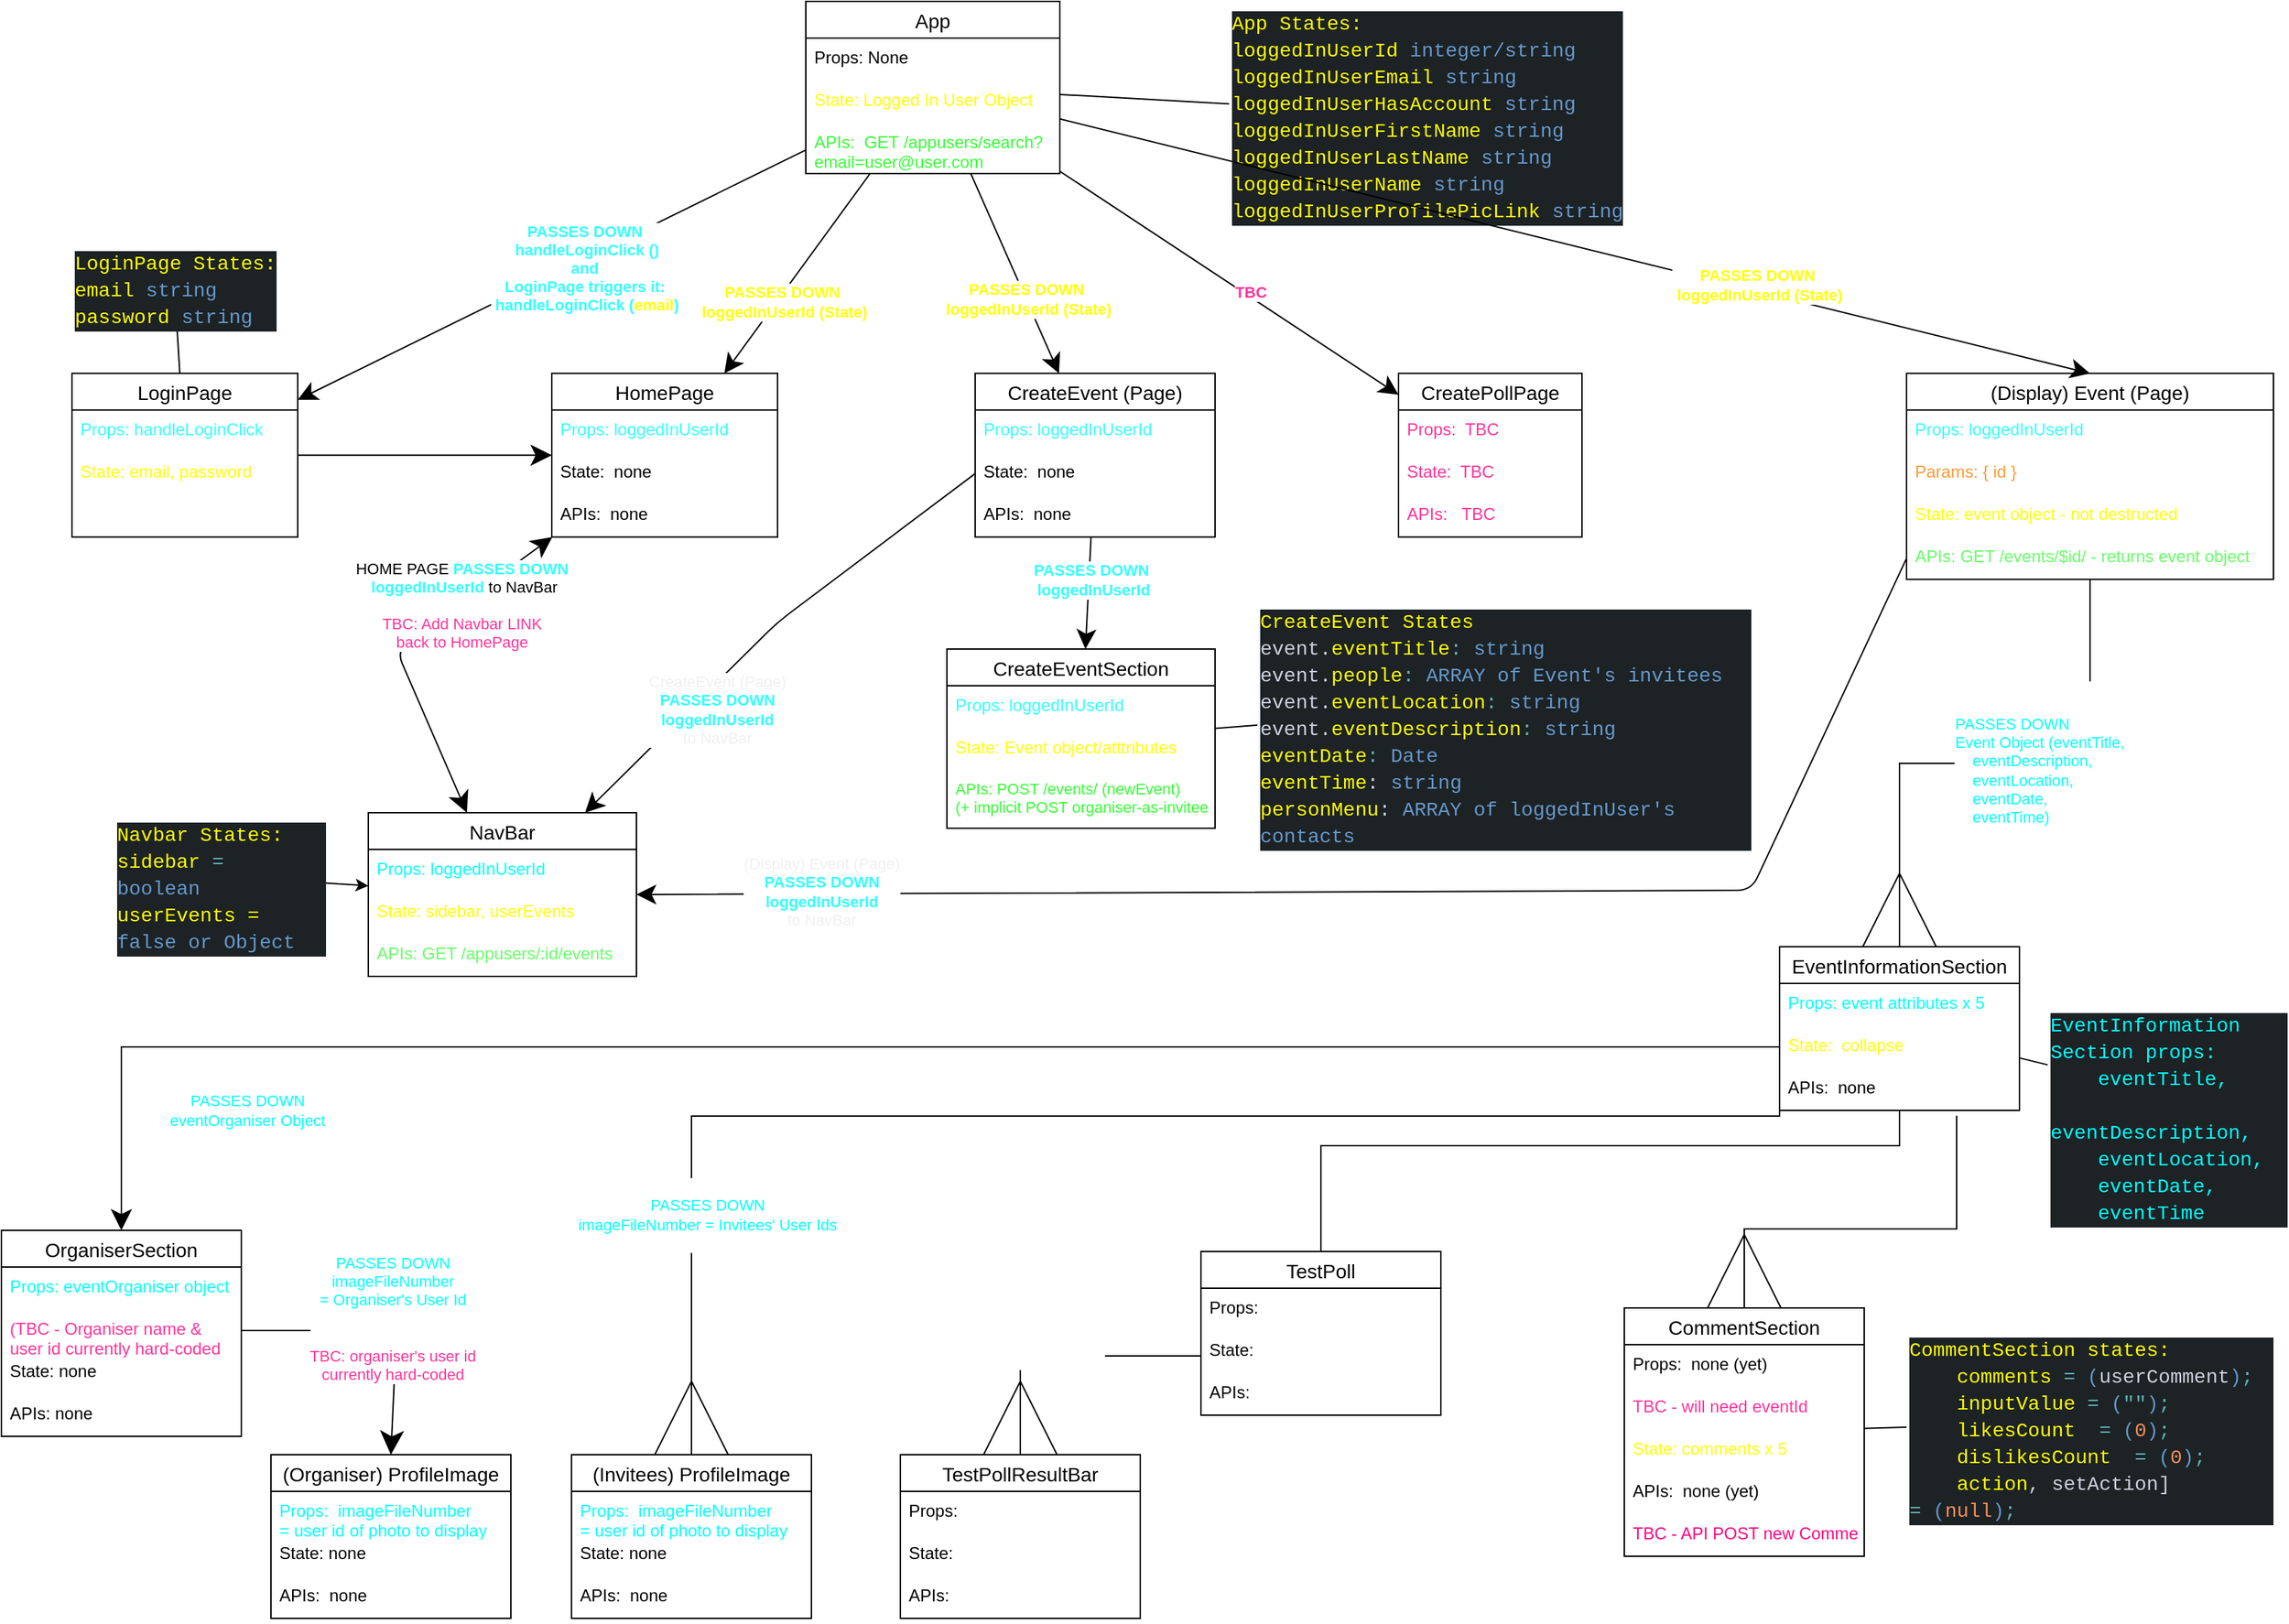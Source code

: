 <mxfile>
    <diagram id="JDqNV9zCpzHi4Wj0F8d3" name="V2 DETAIL">
        <mxGraphModel dx="1664" dy="924" grid="1" gridSize="10" guides="1" tooltips="1" connect="1" arrows="1" fold="1" page="1" pageScale="1" pageWidth="1654" pageHeight="1169" math="0" shadow="0">
            <root>
                <mxCell id="lF0aHZ670RLiYSog_u3N-0"/>
                <mxCell id="lF0aHZ670RLiYSog_u3N-1" parent="lF0aHZ670RLiYSog_u3N-0"/>
                <mxCell id="woAUijJBvtw3JGNg9RWi-0" value="" style="edgeStyle=none;html=1;endArrow=classic;endFill=1;endSize=11;" parent="lF0aHZ670RLiYSog_u3N-1" source="CMvz4B-y3kXDYqEJWHHe-6" target="CMvz4B-y3kXDYqEJWHHe-21" edge="1">
                    <mxGeometry relative="1" as="geometry">
                        <mxPoint x="680" y="170" as="sourcePoint"/>
                        <mxPoint x="680" y="200" as="targetPoint"/>
                    </mxGeometry>
                </mxCell>
                <mxCell id="CMvz4B-y3kXDYqEJWHHe-74" value="&lt;span style=&quot;font-weight: 700&quot;&gt;TBC&lt;/span&gt;" style="edgeLabel;html=1;align=center;verticalAlign=middle;resizable=0;points=[];fontColor=#FF3399;" parent="woAUijJBvtw3JGNg9RWi-0" vertex="1" connectable="0">
                    <mxGeometry x="0.11" y="3" relative="1" as="geometry">
                        <mxPoint as="offset"/>
                    </mxGeometry>
                </mxCell>
                <mxCell id="woAUijJBvtw3JGNg9RWi-1" style="edgeStyle=none;html=1;endArrow=classic;endFill=1;endSize=11;" parent="lF0aHZ670RLiYSog_u3N-1" source="CMvz4B-y3kXDYqEJWHHe-6" target="CMvz4B-y3kXDYqEJWHHe-0" edge="1">
                    <mxGeometry relative="1" as="geometry">
                        <mxPoint x="620" y="140" as="sourcePoint"/>
                        <mxPoint x="386.96" y="441.02" as="targetPoint"/>
                    </mxGeometry>
                </mxCell>
                <mxCell id="CMvz4B-y3kXDYqEJWHHe-10" value="PASSES DOWN&lt;br&gt;&amp;nbsp;handleLoginClick ()&lt;br&gt;and&lt;br&gt;LoginPage triggers it:&lt;br&gt;&amp;nbsp;handleLoginClick (&lt;font color=&quot;#ffff00&quot;&gt;email&lt;/font&gt;)" style="edgeLabel;html=1;align=center;verticalAlign=middle;resizable=0;points=[];fontStyle=1;fontColor=#33FFFF;" parent="woAUijJBvtw3JGNg9RWi-1" vertex="1" connectable="0">
                    <mxGeometry x="0.433" y="3" relative="1" as="geometry">
                        <mxPoint x="99" y="-46" as="offset"/>
                    </mxGeometry>
                </mxCell>
                <mxCell id="woAUijJBvtw3JGNg9RWi-2" style="edgeStyle=none;html=1;endArrow=classic;endFill=1;endSize=11;" parent="lF0aHZ670RLiYSog_u3N-1" source="CMvz4B-y3kXDYqEJWHHe-6" target="CMvz4B-y3kXDYqEJWHHe-15" edge="1">
                    <mxGeometry relative="1" as="geometry">
                        <mxPoint x="740" y="170" as="sourcePoint"/>
                        <mxPoint x="850.96" y="437" as="targetPoint"/>
                    </mxGeometry>
                </mxCell>
                <mxCell id="CMvz4B-y3kXDYqEJWHHe-72" value="&lt;span style=&quot;font-weight: 700&quot;&gt;PASSES DOWN&lt;/span&gt;&lt;br style=&quot;font-weight: 700&quot;&gt;&lt;span style=&quot;font-weight: 700&quot;&gt;&amp;nbsp;loggedInUserId (State)&lt;/span&gt;" style="edgeLabel;html=1;align=center;verticalAlign=middle;resizable=0;points=[];fontColor=#FFFF00;" parent="woAUijJBvtw3JGNg9RWi-2" vertex="1" connectable="0">
                    <mxGeometry x="-0.242" y="1" relative="1" as="geometry">
                        <mxPoint x="14" y="36" as="offset"/>
                    </mxGeometry>
                </mxCell>
                <mxCell id="woAUijJBvtw3JGNg9RWi-3" style="edgeStyle=none;html=1;endArrow=classic;endFill=1;endSize=11;" parent="lF0aHZ670RLiYSog_u3N-1" source="CMvz4B-y3kXDYqEJWHHe-6" target="CMvz4B-y3kXDYqEJWHHe-27" edge="1">
                    <mxGeometry relative="1" as="geometry">
                        <mxPoint x="620" y="170" as="sourcePoint"/>
                        <mxPoint x="502.96" y="435.98" as="targetPoint"/>
                    </mxGeometry>
                </mxCell>
                <mxCell id="CMvz4B-y3kXDYqEJWHHe-71" value="&lt;span style=&quot;font-weight: 700&quot;&gt;PASSES DOWN&lt;/span&gt;&lt;br style=&quot;font-weight: 700&quot;&gt;&lt;span style=&quot;font-weight: 700&quot;&gt;&amp;nbsp;loggedInUserId (State)&lt;/span&gt;" style="edgeLabel;html=1;align=center;verticalAlign=middle;resizable=0;points=[];fontColor=#FFFF00;" parent="woAUijJBvtw3JGNg9RWi-3" vertex="1" connectable="0">
                    <mxGeometry x="-0.065" relative="1" as="geometry">
                        <mxPoint x="-14" y="24" as="offset"/>
                    </mxGeometry>
                </mxCell>
                <mxCell id="CMvz4B-y3kXDYqEJWHHe-0" value="LoginPage" style="swimlane;fontStyle=0;childLayout=stackLayout;horizontal=1;startSize=26;horizontalStack=0;resizeParent=1;resizeParentMax=0;resizeLast=0;collapsible=1;marginBottom=0;align=center;fontSize=14;" parent="lF0aHZ670RLiYSog_u3N-1" vertex="1">
                    <mxGeometry x="70" y="273.68" width="160" height="116" as="geometry"/>
                </mxCell>
                <mxCell id="CMvz4B-y3kXDYqEJWHHe-1" value="Props: handleLoginClick " style="text;strokeColor=none;fillColor=none;spacingLeft=4;spacingRight=4;overflow=hidden;rotatable=0;points=[[0,0.5],[1,0.5]];portConstraint=eastwest;fontSize=12;fontColor=#33FFFF;" parent="CMvz4B-y3kXDYqEJWHHe-0" vertex="1">
                    <mxGeometry y="26" width="160" height="30" as="geometry"/>
                </mxCell>
                <mxCell id="CMvz4B-y3kXDYqEJWHHe-2" value="State: email, password" style="text;strokeColor=none;fillColor=none;spacingLeft=4;spacingRight=4;overflow=hidden;rotatable=0;points=[[0,0.5],[1,0.5]];portConstraint=eastwest;fontSize=12;fontColor=#FFFF00;" parent="CMvz4B-y3kXDYqEJWHHe-0" vertex="1">
                    <mxGeometry y="56" width="160" height="30" as="geometry"/>
                </mxCell>
                <mxCell id="CMvz4B-y3kXDYqEJWHHe-80" value="APIs:  none" style="text;strokeColor=none;fillColor=none;spacingLeft=4;spacingRight=4;overflow=hidden;rotatable=0;points=[[0,0.5],[1,0.5]];portConstraint=eastwest;fontSize=12;fontColor=#FFFFFF;" parent="CMvz4B-y3kXDYqEJWHHe-0" vertex="1">
                    <mxGeometry y="86" width="160" height="30" as="geometry"/>
                </mxCell>
                <mxCell id="CMvz4B-y3kXDYqEJWHHe-5" style="edgeStyle=none;html=1;endArrow=none;endFill=0;" parent="lF0aHZ670RLiYSog_u3N-1" source="CMvz4B-y3kXDYqEJWHHe-4" target="CMvz4B-y3kXDYqEJWHHe-6" edge="1">
                    <mxGeometry relative="1" as="geometry"/>
                </mxCell>
                <mxCell id="CMvz4B-y3kXDYqEJWHHe-4" value="&lt;div style=&quot;background-color: rgb(29 , 34 , 37) ; font-family: &amp;#34;consolas&amp;#34; , &amp;#34;courier new&amp;#34; , monospace ; font-weight: normal ; font-size: 14px ; line-height: 19px&quot;&gt;&lt;div&gt;&lt;font color=&quot;#ffff00&quot;&gt;App States:&lt;/font&gt;&lt;/div&gt;&lt;div&gt;&lt;font color=&quot;#ffff00&quot;&gt;loggedInUserId &lt;/font&gt;&lt;span style=&quot;color: rgb(102 , 153 , 204)&quot;&gt;integer/string&lt;/span&gt;&lt;/div&gt;&lt;div&gt;&lt;font color=&quot;#ffff00&quot;&gt;loggedInUserEmail&amp;nbsp;&lt;/font&gt;&lt;span style=&quot;color: rgb(102 , 153 , 204)&quot;&gt;string&lt;/span&gt;&lt;/div&gt;&lt;div&gt;&lt;font color=&quot;#ffff00&quot;&gt;loggedInUserHasAccount&amp;nbsp;&lt;/font&gt;&lt;span style=&quot;color: rgb(102 , 153 , 204)&quot;&gt;string&lt;/span&gt;&lt;/div&gt;&lt;div&gt;&lt;font color=&quot;#ffff00&quot;&gt;loggedInUserFirstName&amp;nbsp;&lt;/font&gt;&lt;span style=&quot;color: rgb(102 , 153 , 204)&quot;&gt;string&lt;/span&gt;&lt;/div&gt;&lt;div&gt;&lt;font color=&quot;#ffff00&quot;&gt;loggedInUserLastName&amp;nbsp;&lt;/font&gt;&lt;span style=&quot;color: rgb(102 , 153 , 204)&quot;&gt;string&lt;/span&gt;&lt;/div&gt;&lt;div&gt;&lt;font color=&quot;#ffff00&quot;&gt;loggedInUserName&amp;nbsp;&lt;/font&gt;&lt;span style=&quot;color: rgb(102 , 153 , 204)&quot;&gt;string&lt;/span&gt;&lt;/div&gt;&lt;div&gt;&lt;font color=&quot;#ffff00&quot;&gt;loggedInUserProfilePicLink&amp;nbsp;&lt;/font&gt;&lt;span style=&quot;color: rgb(102 , 153 , 204)&quot;&gt;string&lt;/span&gt;&lt;/div&gt;&lt;/div&gt;" style="text;whiteSpace=wrap;html=1;" parent="lF0aHZ670RLiYSog_u3N-1" vertex="1">
                    <mxGeometry x="890" y="10" width="270" height="160" as="geometry"/>
                </mxCell>
                <mxCell id="CMvz4B-y3kXDYqEJWHHe-6" value="App" style="swimlane;fontStyle=0;childLayout=stackLayout;horizontal=1;startSize=26;horizontalStack=0;resizeParent=1;resizeParentMax=0;resizeLast=0;collapsible=1;marginBottom=0;align=center;fontSize=14;" parent="lF0aHZ670RLiYSog_u3N-1" vertex="1">
                    <mxGeometry x="590" y="10" width="180" height="122" as="geometry"/>
                </mxCell>
                <mxCell id="CMvz4B-y3kXDYqEJWHHe-7" value="Props: None" style="text;strokeColor=none;fillColor=none;spacingLeft=4;spacingRight=4;overflow=hidden;rotatable=0;points=[[0,0.5],[1,0.5]];portConstraint=eastwest;fontSize=12;" parent="CMvz4B-y3kXDYqEJWHHe-6" vertex="1">
                    <mxGeometry y="26" width="180" height="30" as="geometry"/>
                </mxCell>
                <mxCell id="CMvz4B-y3kXDYqEJWHHe-8" value="State: Logged In User Object" style="text;strokeColor=none;fillColor=none;spacingLeft=4;spacingRight=4;overflow=hidden;rotatable=0;points=[[0,0.5],[1,0.5]];portConstraint=eastwest;fontSize=12;fontColor=#FFFF00;" parent="CMvz4B-y3kXDYqEJWHHe-6" vertex="1">
                    <mxGeometry y="56" width="180" height="30" as="geometry"/>
                </mxCell>
                <mxCell id="CMvz4B-y3kXDYqEJWHHe-82" value="APIs:  GET /appusers/search?&#10;email=user@user.com" style="text;strokeColor=none;fillColor=none;spacingLeft=4;spacingRight=4;overflow=hidden;rotatable=0;points=[[0,0.5],[1,0.5]];portConstraint=eastwest;fontSize=12;fontColor=#33FF33;" parent="CMvz4B-y3kXDYqEJWHHe-6" vertex="1">
                    <mxGeometry y="86" width="180" height="36" as="geometry"/>
                </mxCell>
                <mxCell id="CMvz4B-y3kXDYqEJWHHe-11" style="edgeStyle=none;html=1;endArrow=none;endFill=0;" parent="lF0aHZ670RLiYSog_u3N-1" source="CMvz4B-y3kXDYqEJWHHe-9" target="CMvz4B-y3kXDYqEJWHHe-0" edge="1">
                    <mxGeometry relative="1" as="geometry">
                        <mxPoint x="197.609" y="264.68" as="sourcePoint"/>
                    </mxGeometry>
                </mxCell>
                <mxCell id="CMvz4B-y3kXDYqEJWHHe-9" value="&lt;div style=&quot;background-color: rgb(29 , 34 , 37) ; font-family: &amp;#34;consolas&amp;#34; , &amp;#34;courier new&amp;#34; , monospace ; font-weight: normal ; font-size: 14px ; line-height: 19px&quot;&gt;&lt;div&gt;&lt;font color=&quot;#ffff00&quot;&gt;LoginPage States:&lt;/font&gt;&lt;/div&gt;&lt;div&gt;&lt;font color=&quot;#ffff00&quot;&gt;email&amp;nbsp;&lt;/font&gt;&lt;span style=&quot;color: rgb(102 , 153 , 204)&quot;&gt;string&lt;/span&gt;&lt;/div&gt;&lt;div&gt;&lt;font color=&quot;#ffff00&quot;&gt;password&amp;nbsp;&lt;/font&gt;&lt;span style=&quot;color: rgb(102 , 153 , 204)&quot;&gt;string&lt;/span&gt;&lt;/div&gt;&lt;/div&gt;" style="text;whiteSpace=wrap;html=1;" parent="lF0aHZ670RLiYSog_u3N-1" vertex="1">
                    <mxGeometry x="70" y="180" width="145" height="60" as="geometry"/>
                </mxCell>
                <mxCell id="CMvz4B-y3kXDYqEJWHHe-12" value="NavBar" style="swimlane;fontStyle=0;childLayout=stackLayout;horizontal=1;startSize=26;horizontalStack=0;resizeParent=1;resizeParentMax=0;resizeLast=0;collapsible=1;marginBottom=0;align=center;fontSize=14;" parent="lF0aHZ670RLiYSog_u3N-1" vertex="1">
                    <mxGeometry x="280" y="585" width="190" height="116" as="geometry"/>
                </mxCell>
                <mxCell id="CMvz4B-y3kXDYqEJWHHe-13" value="Props: loggedInUserId" style="text;strokeColor=none;fillColor=none;spacingLeft=4;spacingRight=4;overflow=hidden;rotatable=0;points=[[0,0.5],[1,0.5]];portConstraint=eastwest;fontSize=12;fontColor=#00FFFF;" parent="CMvz4B-y3kXDYqEJWHHe-12" vertex="1">
                    <mxGeometry y="26" width="190" height="30" as="geometry"/>
                </mxCell>
                <mxCell id="CMvz4B-y3kXDYqEJWHHe-14" value="State: sidebar, userEvents" style="text;strokeColor=none;fillColor=none;spacingLeft=4;spacingRight=4;overflow=hidden;rotatable=0;points=[[0,0.5],[1,0.5]];portConstraint=eastwest;fontSize=12;fontColor=#FFFF00;" parent="CMvz4B-y3kXDYqEJWHHe-12" vertex="1">
                    <mxGeometry y="56" width="190" height="30" as="geometry"/>
                </mxCell>
                <mxCell id="CMvz4B-y3kXDYqEJWHHe-85" value="APIs: GET /appusers/:id/events" style="text;strokeColor=none;fillColor=none;spacingLeft=4;spacingRight=4;overflow=hidden;rotatable=0;points=[[0,0.5],[1,0.5]];portConstraint=eastwest;fontSize=12;fontColor=#66FF66;" parent="CMvz4B-y3kXDYqEJWHHe-12" vertex="1">
                    <mxGeometry y="86" width="190" height="30" as="geometry"/>
                </mxCell>
                <mxCell id="CMvz4B-y3kXDYqEJWHHe-57" style="edgeStyle=none;html=1;endArrow=classic;endFill=1;endSize=11;" parent="lF0aHZ670RLiYSog_u3N-1" source="CMvz4B-y3kXDYqEJWHHe-15" target="CMvz4B-y3kXDYqEJWHHe-24" edge="1">
                    <mxGeometry relative="1" as="geometry"/>
                </mxCell>
                <mxCell id="CMvz4B-y3kXDYqEJWHHe-77" value="&lt;span style=&quot;color: rgb(51 , 255 , 255) ; font-weight: 700&quot;&gt;PASSES DOWN&lt;/span&gt;&lt;br style=&quot;color: rgb(51 , 255 , 255) ; font-weight: 700&quot;&gt;&lt;span style=&quot;color: rgb(51 , 255 , 255) ; font-weight: 700&quot;&gt;&amp;nbsp;loggedInUserId&lt;/span&gt;" style="edgeLabel;html=1;align=center;verticalAlign=middle;resizable=0;points=[];fontColor=#FF3399;" parent="CMvz4B-y3kXDYqEJWHHe-57" vertex="1" connectable="0">
                    <mxGeometry x="-0.232" y="1" relative="1" as="geometry">
                        <mxPoint as="offset"/>
                    </mxGeometry>
                </mxCell>
                <mxCell id="CMvz4B-y3kXDYqEJWHHe-15" value="CreateEvent (Page)" style="swimlane;fontStyle=0;childLayout=stackLayout;horizontal=1;startSize=26;horizontalStack=0;resizeParent=1;resizeParentMax=0;resizeLast=0;collapsible=1;marginBottom=0;align=center;fontSize=14;" parent="lF0aHZ670RLiYSog_u3N-1" vertex="1">
                    <mxGeometry x="710" y="273.68" width="170" height="116" as="geometry"/>
                </mxCell>
                <mxCell id="CMvz4B-y3kXDYqEJWHHe-16" value="Props: loggedInUserId" style="text;strokeColor=none;fillColor=none;spacingLeft=4;spacingRight=4;overflow=hidden;rotatable=0;points=[[0,0.5],[1,0.5]];portConstraint=eastwest;fontSize=12;fontColor=#33FFFF;" parent="CMvz4B-y3kXDYqEJWHHe-15" vertex="1">
                    <mxGeometry y="26" width="170" height="30" as="geometry"/>
                </mxCell>
                <mxCell id="CMvz4B-y3kXDYqEJWHHe-17" value="State:  none" style="text;strokeColor=none;fillColor=none;spacingLeft=4;spacingRight=4;overflow=hidden;rotatable=0;points=[[0,0.5],[1,0.5]];portConstraint=eastwest;fontSize=12;" parent="CMvz4B-y3kXDYqEJWHHe-15" vertex="1">
                    <mxGeometry y="56" width="170" height="30" as="geometry"/>
                </mxCell>
                <mxCell id="CMvz4B-y3kXDYqEJWHHe-83" value="APIs:  none" style="text;strokeColor=none;fillColor=none;spacingLeft=4;spacingRight=4;overflow=hidden;rotatable=0;points=[[0,0.5],[1,0.5]];portConstraint=eastwest;fontSize=12;" parent="CMvz4B-y3kXDYqEJWHHe-15" vertex="1">
                    <mxGeometry y="86" width="170" height="30" as="geometry"/>
                </mxCell>
                <mxCell id="CMvz4B-y3kXDYqEJWHHe-18" value="(Display) Event (Page)" style="swimlane;fontStyle=0;childLayout=stackLayout;horizontal=1;startSize=26;horizontalStack=0;resizeParent=1;resizeParentMax=0;resizeLast=0;collapsible=1;marginBottom=0;align=center;fontSize=14;" parent="lF0aHZ670RLiYSog_u3N-1" vertex="1">
                    <mxGeometry x="1370" y="273.68" width="260" height="146" as="geometry"/>
                </mxCell>
                <mxCell id="CMvz4B-y3kXDYqEJWHHe-19" value="Props: loggedInUserId" style="text;strokeColor=none;fillColor=none;spacingLeft=4;spacingRight=4;overflow=hidden;rotatable=0;points=[[0,0.5],[1,0.5]];portConstraint=eastwest;fontSize=12;fontColor=#33FFFF;" parent="CMvz4B-y3kXDYqEJWHHe-18" vertex="1">
                    <mxGeometry y="26" width="260" height="30" as="geometry"/>
                </mxCell>
                <mxCell id="CMvz4B-y3kXDYqEJWHHe-94" value="Params: { id } " style="text;strokeColor=none;fillColor=none;spacingLeft=4;spacingRight=4;overflow=hidden;rotatable=0;points=[[0,0.5],[1,0.5]];portConstraint=eastwest;fontSize=12;fontColor=#FF9933;" parent="CMvz4B-y3kXDYqEJWHHe-18" vertex="1">
                    <mxGeometry y="56" width="260" height="30" as="geometry"/>
                </mxCell>
                <mxCell id="CMvz4B-y3kXDYqEJWHHe-20" value="State: event object - not destructed" style="text;strokeColor=none;fillColor=none;spacingLeft=4;spacingRight=4;overflow=hidden;rotatable=0;points=[[0,0.5],[1,0.5]];portConstraint=eastwest;fontSize=12;fontColor=#FFFF00;" parent="CMvz4B-y3kXDYqEJWHHe-18" vertex="1">
                    <mxGeometry y="86" width="260" height="30" as="geometry"/>
                </mxCell>
                <mxCell id="CMvz4B-y3kXDYqEJWHHe-87" value="APIs: GET /events/$id/ - returns event object" style="text;strokeColor=none;fillColor=none;spacingLeft=4;spacingRight=4;overflow=hidden;rotatable=0;points=[[0,0.5],[1,0.5]];portConstraint=eastwest;fontSize=12;fontColor=#66FF66;" parent="CMvz4B-y3kXDYqEJWHHe-18" vertex="1">
                    <mxGeometry y="116" width="260" height="30" as="geometry"/>
                </mxCell>
                <mxCell id="CMvz4B-y3kXDYqEJWHHe-21" value="CreatePollPage" style="swimlane;fontStyle=0;childLayout=stackLayout;horizontal=1;startSize=26;horizontalStack=0;resizeParent=1;resizeParentMax=0;resizeLast=0;collapsible=1;marginBottom=0;align=center;fontSize=14;" parent="lF0aHZ670RLiYSog_u3N-1" vertex="1">
                    <mxGeometry x="1010" y="273.68" width="130" height="116" as="geometry"/>
                </mxCell>
                <mxCell id="CMvz4B-y3kXDYqEJWHHe-22" value="Props:  TBC" style="text;strokeColor=none;fillColor=none;spacingLeft=4;spacingRight=4;overflow=hidden;rotatable=0;points=[[0,0.5],[1,0.5]];portConstraint=eastwest;fontSize=12;fontColor=#FF3399;" parent="CMvz4B-y3kXDYqEJWHHe-21" vertex="1">
                    <mxGeometry y="26" width="130" height="30" as="geometry"/>
                </mxCell>
                <mxCell id="CMvz4B-y3kXDYqEJWHHe-23" value="State:  TBC" style="text;strokeColor=none;fillColor=none;spacingLeft=4;spacingRight=4;overflow=hidden;rotatable=0;points=[[0,0.5],[1,0.5]];portConstraint=eastwest;fontSize=12;fontColor=#FF3399;" parent="CMvz4B-y3kXDYqEJWHHe-21" vertex="1">
                    <mxGeometry y="56" width="130" height="30" as="geometry"/>
                </mxCell>
                <mxCell id="CMvz4B-y3kXDYqEJWHHe-86" value="APIs:   TBC" style="text;strokeColor=none;fillColor=none;spacingLeft=4;spacingRight=4;overflow=hidden;rotatable=0;points=[[0,0.5],[1,0.5]];portConstraint=eastwest;fontSize=12;fontColor=#FF3399;" parent="CMvz4B-y3kXDYqEJWHHe-21" vertex="1">
                    <mxGeometry y="86" width="130" height="30" as="geometry"/>
                </mxCell>
                <mxCell id="CMvz4B-y3kXDYqEJWHHe-24" value="CreateEventSection" style="swimlane;fontStyle=0;childLayout=stackLayout;horizontal=1;startSize=26;horizontalStack=0;resizeParent=1;resizeParentMax=0;resizeLast=0;collapsible=1;marginBottom=0;align=center;fontSize=14;" parent="lF0aHZ670RLiYSog_u3N-1" vertex="1">
                    <mxGeometry x="690" y="469" width="190" height="127" as="geometry"/>
                </mxCell>
                <mxCell id="CMvz4B-y3kXDYqEJWHHe-25" value="Props: loggedInUserId" style="text;strokeColor=none;fillColor=none;spacingLeft=4;spacingRight=4;overflow=hidden;rotatable=0;points=[[0,0.5],[1,0.5]];portConstraint=eastwest;fontSize=12;fontColor=#33FFFF;" parent="CMvz4B-y3kXDYqEJWHHe-24" vertex="1">
                    <mxGeometry y="26" width="190" height="30" as="geometry"/>
                </mxCell>
                <mxCell id="CMvz4B-y3kXDYqEJWHHe-26" value="State: Event object/atttributes" style="text;strokeColor=none;fillColor=none;spacingLeft=4;spacingRight=4;overflow=hidden;rotatable=0;points=[[0,0.5],[1,0.5]];portConstraint=eastwest;fontSize=12;fontColor=#FFFF00;" parent="CMvz4B-y3kXDYqEJWHHe-24" vertex="1">
                    <mxGeometry y="56" width="190" height="30" as="geometry"/>
                </mxCell>
                <mxCell id="CMvz4B-y3kXDYqEJWHHe-84" value="APIs: POST /events/ (newEvent)&#10;(+ implicit POST organiser-as-invitee)" style="text;strokeColor=none;fillColor=none;spacingLeft=4;spacingRight=4;overflow=hidden;rotatable=0;points=[[0,0.5],[1,0.5]];portConstraint=eastwest;fontSize=11;fontColor=#33FF33;" parent="CMvz4B-y3kXDYqEJWHHe-24" vertex="1">
                    <mxGeometry y="86" width="190" height="41" as="geometry"/>
                </mxCell>
                <mxCell id="CMvz4B-y3kXDYqEJWHHe-58" style="edgeStyle=none;html=1;endArrow=classic;endFill=1;endSize=12;startArrow=classic;startFill=1;startSize=12;" parent="lF0aHZ670RLiYSog_u3N-1" source="CMvz4B-y3kXDYqEJWHHe-27" target="CMvz4B-y3kXDYqEJWHHe-12" edge="1">
                    <mxGeometry relative="1" as="geometry">
                        <Array as="points">
                            <mxPoint x="300" y="470"/>
                        </Array>
                    </mxGeometry>
                </mxCell>
                <mxCell id="CMvz4B-y3kXDYqEJWHHe-60" value="HOME PAGE&amp;nbsp;&lt;font color=&quot;#33ffff&quot;&gt;&lt;span style=&quot;font-weight: 700&quot;&gt;PASSES DOWN&lt;/span&gt;&lt;br style=&quot;font-weight: 700&quot;&gt;&lt;span style=&quot;font-weight: 700&quot;&gt;&amp;nbsp;loggedInUserId &lt;/span&gt;&lt;/font&gt;to NavBar&lt;br&gt;&lt;br&gt;&lt;font color=&quot;#ff3399&quot;&gt;TBC: Add Navbar LINK &lt;br&gt;back to HomePage&lt;/font&gt;" style="edgeLabel;html=1;align=center;verticalAlign=middle;resizable=0;points=[];" parent="CMvz4B-y3kXDYqEJWHHe-58" vertex="1" connectable="0">
                    <mxGeometry x="-0.386" y="1" relative="1" as="geometry">
                        <mxPoint as="offset"/>
                    </mxGeometry>
                </mxCell>
                <mxCell id="CMvz4B-y3kXDYqEJWHHe-27" value="HomePage" style="swimlane;fontStyle=0;childLayout=stackLayout;horizontal=1;startSize=26;horizontalStack=0;resizeParent=1;resizeParentMax=0;resizeLast=0;collapsible=1;marginBottom=0;align=center;fontSize=14;" parent="lF0aHZ670RLiYSog_u3N-1" vertex="1">
                    <mxGeometry x="410" y="273.68" width="160" height="116" as="geometry"/>
                </mxCell>
                <mxCell id="CMvz4B-y3kXDYqEJWHHe-28" value="Props: loggedInUserId" style="text;strokeColor=none;fillColor=none;spacingLeft=4;spacingRight=4;overflow=hidden;rotatable=0;points=[[0,0.5],[1,0.5]];portConstraint=eastwest;fontSize=12;fontColor=#33FFFF;" parent="CMvz4B-y3kXDYqEJWHHe-27" vertex="1">
                    <mxGeometry y="26" width="160" height="30" as="geometry"/>
                </mxCell>
                <mxCell id="CMvz4B-y3kXDYqEJWHHe-29" value="State:  none" style="text;strokeColor=none;fillColor=none;spacingLeft=4;spacingRight=4;overflow=hidden;rotatable=0;points=[[0,0.5],[1,0.5]];portConstraint=eastwest;fontSize=12;" parent="CMvz4B-y3kXDYqEJWHHe-27" vertex="1">
                    <mxGeometry y="56" width="160" height="30" as="geometry"/>
                </mxCell>
                <mxCell id="CMvz4B-y3kXDYqEJWHHe-81" value="APIs:  none" style="text;strokeColor=none;fillColor=none;spacingLeft=4;spacingRight=4;overflow=hidden;rotatable=0;points=[[0,0.5],[1,0.5]];portConstraint=eastwest;fontSize=12;" parent="CMvz4B-y3kXDYqEJWHHe-27" vertex="1">
                    <mxGeometry y="86" width="160" height="30" as="geometry"/>
                </mxCell>
                <mxCell id="CMvz4B-y3kXDYqEJWHHe-33" value="CommentSection" style="swimlane;fontStyle=0;childLayout=stackLayout;horizontal=1;startSize=26;horizontalStack=0;resizeParent=1;resizeParentMax=0;resizeLast=0;collapsible=1;marginBottom=0;align=center;fontSize=14;" parent="lF0aHZ670RLiYSog_u3N-1" vertex="1">
                    <mxGeometry x="1170" y="936" width="170" height="176" as="geometry"/>
                </mxCell>
                <mxCell id="CMvz4B-y3kXDYqEJWHHe-34" value="Props:  none (yet)" style="text;strokeColor=none;fillColor=none;spacingLeft=4;spacingRight=4;overflow=hidden;rotatable=0;points=[[0,0.5],[1,0.5]];portConstraint=eastwest;fontSize=12;" parent="CMvz4B-y3kXDYqEJWHHe-33" vertex="1">
                    <mxGeometry y="26" width="170" height="30" as="geometry"/>
                </mxCell>
                <mxCell id="25" value="TBC - will need eventId" style="text;strokeColor=none;fillColor=none;spacingLeft=4;spacingRight=4;overflow=hidden;rotatable=0;points=[[0,0.5],[1,0.5]];portConstraint=eastwest;fontSize=12;fontColor=#FF3399;" parent="CMvz4B-y3kXDYqEJWHHe-33" vertex="1">
                    <mxGeometry y="56" width="170" height="30" as="geometry"/>
                </mxCell>
                <mxCell id="CMvz4B-y3kXDYqEJWHHe-35" value="State: comments x 5" style="text;strokeColor=none;fillColor=none;spacingLeft=4;spacingRight=4;overflow=hidden;rotatable=0;points=[[0,0.5],[1,0.5]];portConstraint=eastwest;fontSize=12;fontColor=#FFFF00;" parent="CMvz4B-y3kXDYqEJWHHe-33" vertex="1">
                    <mxGeometry y="86" width="170" height="30" as="geometry"/>
                </mxCell>
                <mxCell id="CMvz4B-y3kXDYqEJWHHe-89" value="APIs:  none (yet)" style="text;strokeColor=none;fillColor=none;spacingLeft=4;spacingRight=4;overflow=hidden;rotatable=0;points=[[0,0.5],[1,0.5]];portConstraint=eastwest;fontSize=12;" parent="CMvz4B-y3kXDYqEJWHHe-33" vertex="1">
                    <mxGeometry y="116" width="170" height="30" as="geometry"/>
                </mxCell>
                <mxCell id="24" value="TBC - API POST new Comment" style="text;strokeColor=none;fillColor=none;spacingLeft=4;spacingRight=4;overflow=hidden;rotatable=0;points=[[0,0.5],[1,0.5]];portConstraint=eastwest;fontSize=12;fontColor=#FF0080;" parent="CMvz4B-y3kXDYqEJWHHe-33" vertex="1">
                    <mxGeometry y="146" width="170" height="30" as="geometry"/>
                </mxCell>
                <mxCell id="CMvz4B-y3kXDYqEJWHHe-36" value="OrganiserSection" style="swimlane;fontStyle=0;childLayout=stackLayout;horizontal=1;startSize=26;horizontalStack=0;resizeParent=1;resizeParentMax=0;resizeLast=0;collapsible=1;marginBottom=0;align=center;fontSize=14;" parent="lF0aHZ670RLiYSog_u3N-1" vertex="1">
                    <mxGeometry x="20" y="881" width="170" height="146" as="geometry"/>
                </mxCell>
                <mxCell id="CMvz4B-y3kXDYqEJWHHe-37" value="Props: eventOrganiser object" style="text;strokeColor=none;fillColor=none;spacingLeft=4;spacingRight=4;overflow=hidden;rotatable=0;points=[[0,0.5],[1,0.5]];portConstraint=eastwest;fontSize=12;fontColor=#00FFFF;" parent="CMvz4B-y3kXDYqEJWHHe-36" vertex="1">
                    <mxGeometry y="26" width="170" height="30" as="geometry"/>
                </mxCell>
                <mxCell id="21" value="(TBC - Organiser name &amp; &#10;user id currently hard-coded" style="text;strokeColor=none;fillColor=none;spacingLeft=4;spacingRight=4;overflow=hidden;rotatable=0;points=[[0,0.5],[1,0.5]];portConstraint=eastwest;fontSize=12;fontColor=#FF3399;fontStyle=0" parent="CMvz4B-y3kXDYqEJWHHe-36" vertex="1">
                    <mxGeometry y="56" width="170" height="30" as="geometry"/>
                </mxCell>
                <mxCell id="CMvz4B-y3kXDYqEJWHHe-38" value="State: none" style="text;strokeColor=none;fillColor=none;spacingLeft=4;spacingRight=4;overflow=hidden;rotatable=0;points=[[0,0.5],[1,0.5]];portConstraint=eastwest;fontSize=12;" parent="CMvz4B-y3kXDYqEJWHHe-36" vertex="1">
                    <mxGeometry y="86" width="170" height="30" as="geometry"/>
                </mxCell>
                <mxCell id="CMvz4B-y3kXDYqEJWHHe-93" value="APIs: none" style="text;strokeColor=none;fillColor=none;spacingLeft=4;spacingRight=4;overflow=hidden;rotatable=0;points=[[0,0.5],[1,0.5]];portConstraint=eastwest;fontSize=12;" parent="CMvz4B-y3kXDYqEJWHHe-36" vertex="1">
                    <mxGeometry y="116" width="170" height="30" as="geometry"/>
                </mxCell>
                <mxCell id="CMvz4B-y3kXDYqEJWHHe-39" value="(Invitees) ProfileImage" style="swimlane;fontStyle=0;childLayout=stackLayout;horizontal=1;startSize=26;horizontalStack=0;resizeParent=1;resizeParentMax=0;resizeLast=0;collapsible=1;marginBottom=0;align=center;fontSize=14;" parent="lF0aHZ670RLiYSog_u3N-1" vertex="1">
                    <mxGeometry x="424" y="1040" width="170" height="116" as="geometry"/>
                </mxCell>
                <mxCell id="CMvz4B-y3kXDYqEJWHHe-40" value="Props:  imageFileNumber &#10;= user id of photo to display" style="text;strokeColor=none;fillColor=none;spacingLeft=4;spacingRight=4;overflow=hidden;rotatable=0;points=[[0,0.5],[1,0.5]];portConstraint=eastwest;fontSize=12;fontColor=#00FFFF;" parent="CMvz4B-y3kXDYqEJWHHe-39" vertex="1">
                    <mxGeometry y="26" width="170" height="30" as="geometry"/>
                </mxCell>
                <mxCell id="CMvz4B-y3kXDYqEJWHHe-41" value="State: none" style="text;strokeColor=none;fillColor=none;spacingLeft=4;spacingRight=4;overflow=hidden;rotatable=0;points=[[0,0.5],[1,0.5]];portConstraint=eastwest;fontSize=12;" parent="CMvz4B-y3kXDYqEJWHHe-39" vertex="1">
                    <mxGeometry y="56" width="170" height="30" as="geometry"/>
                </mxCell>
                <mxCell id="CMvz4B-y3kXDYqEJWHHe-92" value="APIs:  none" style="text;strokeColor=none;fillColor=none;spacingLeft=4;spacingRight=4;overflow=hidden;rotatable=0;points=[[0,0.5],[1,0.5]];portConstraint=eastwest;fontSize=12;" parent="CMvz4B-y3kXDYqEJWHHe-39" vertex="1">
                    <mxGeometry y="86" width="170" height="30" as="geometry"/>
                </mxCell>
                <mxCell id="CMvz4B-y3kXDYqEJWHHe-42" value="EventInformationSection" style="swimlane;fontStyle=0;childLayout=stackLayout;horizontal=1;startSize=26;horizontalStack=0;resizeParent=1;resizeParentMax=0;resizeLast=0;collapsible=1;marginBottom=0;align=center;fontSize=14;" parent="lF0aHZ670RLiYSog_u3N-1" vertex="1">
                    <mxGeometry x="1280" y="680" width="170" height="116" as="geometry"/>
                </mxCell>
                <mxCell id="CMvz4B-y3kXDYqEJWHHe-43" value="Props: event attributes x 5" style="text;strokeColor=none;fillColor=none;spacingLeft=4;spacingRight=4;overflow=hidden;rotatable=0;points=[[0,0.5],[1,0.5]];portConstraint=eastwest;fontSize=12;fontColor=#00FFFF;" parent="CMvz4B-y3kXDYqEJWHHe-42" vertex="1">
                    <mxGeometry y="26" width="170" height="30" as="geometry"/>
                </mxCell>
                <mxCell id="CMvz4B-y3kXDYqEJWHHe-44" value="State:  collapse" style="text;strokeColor=none;fillColor=none;spacingLeft=4;spacingRight=4;overflow=hidden;rotatable=0;points=[[0,0.5],[1,0.5]];portConstraint=eastwest;fontSize=12;fontColor=#FFFF00;" parent="CMvz4B-y3kXDYqEJWHHe-42" vertex="1">
                    <mxGeometry y="56" width="170" height="30" as="geometry"/>
                </mxCell>
                <mxCell id="CMvz4B-y3kXDYqEJWHHe-91" value="APIs:  none" style="text;strokeColor=none;fillColor=none;spacingLeft=4;spacingRight=4;overflow=hidden;rotatable=0;points=[[0,0.5],[1,0.5]];portConstraint=eastwest;fontSize=12;" parent="CMvz4B-y3kXDYqEJWHHe-42" vertex="1">
                    <mxGeometry y="86" width="170" height="30" as="geometry"/>
                </mxCell>
                <mxCell id="CMvz4B-y3kXDYqEJWHHe-45" value="TestPoll" style="swimlane;fontStyle=0;childLayout=stackLayout;horizontal=1;startSize=26;horizontalStack=0;resizeParent=1;resizeParentMax=0;resizeLast=0;collapsible=1;marginBottom=0;align=center;fontSize=14;" parent="lF0aHZ670RLiYSog_u3N-1" vertex="1">
                    <mxGeometry x="870" y="896" width="170" height="116" as="geometry"/>
                </mxCell>
                <mxCell id="CMvz4B-y3kXDYqEJWHHe-46" value="Props: " style="text;strokeColor=none;fillColor=none;spacingLeft=4;spacingRight=4;overflow=hidden;rotatable=0;points=[[0,0.5],[1,0.5]];portConstraint=eastwest;fontSize=12;" parent="CMvz4B-y3kXDYqEJWHHe-45" vertex="1">
                    <mxGeometry y="26" width="170" height="30" as="geometry"/>
                </mxCell>
                <mxCell id="CMvz4B-y3kXDYqEJWHHe-47" value="State: " style="text;strokeColor=none;fillColor=none;spacingLeft=4;spacingRight=4;overflow=hidden;rotatable=0;points=[[0,0.5],[1,0.5]];portConstraint=eastwest;fontSize=12;" parent="CMvz4B-y3kXDYqEJWHHe-45" vertex="1">
                    <mxGeometry y="56" width="170" height="30" as="geometry"/>
                </mxCell>
                <mxCell id="CMvz4B-y3kXDYqEJWHHe-88" value="APIs: " style="text;strokeColor=none;fillColor=none;spacingLeft=4;spacingRight=4;overflow=hidden;rotatable=0;points=[[0,0.5],[1,0.5]];portConstraint=eastwest;fontSize=12;" parent="CMvz4B-y3kXDYqEJWHHe-45" vertex="1">
                    <mxGeometry y="86" width="170" height="30" as="geometry"/>
                </mxCell>
                <mxCell id="CMvz4B-y3kXDYqEJWHHe-48" value="" style="edgeStyle=none;html=1;entryX=0.5;entryY=0;entryDx=0;entryDy=0;endArrow=classic;endFill=1;endSize=11;" parent="lF0aHZ670RLiYSog_u3N-1" source="CMvz4B-y3kXDYqEJWHHe-6" target="CMvz4B-y3kXDYqEJWHHe-18" edge="1">
                    <mxGeometry relative="1" as="geometry">
                        <mxPoint x="757.566" y="156" as="sourcePoint"/>
                        <mxPoint x="1037.434" y="409" as="targetPoint"/>
                    </mxGeometry>
                </mxCell>
                <mxCell id="CMvz4B-y3kXDYqEJWHHe-73" value="&lt;span style=&quot;font-weight: 700&quot;&gt;PASSES DOWN&lt;/span&gt;&lt;br style=&quot;font-weight: 700&quot;&gt;&lt;span style=&quot;font-weight: 700&quot;&gt;&amp;nbsp;loggedInUserId (State)&lt;/span&gt;" style="edgeLabel;html=1;align=center;verticalAlign=middle;resizable=0;points=[];fontColor=#FFFF00;" parent="CMvz4B-y3kXDYqEJWHHe-48" vertex="1" connectable="0">
                    <mxGeometry x="-0.307" y="-1" relative="1" as="geometry">
                        <mxPoint x="241" y="54" as="offset"/>
                    </mxGeometry>
                </mxCell>
                <mxCell id="CMvz4B-y3kXDYqEJWHHe-56" value="" style="edgeStyle=elbowEdgeStyle;elbow=vertical;html=1;rounded=0;endArrow=classic;endFill=1;endSize=12;entryX=0.5;entryY=0;entryDx=0;entryDy=0;exitX=0;exitY=0.5;exitDx=0;exitDy=0;" parent="lF0aHZ670RLiYSog_u3N-1" source="CMvz4B-y3kXDYqEJWHHe-43" target="CMvz4B-y3kXDYqEJWHHe-36" edge="1">
                    <mxGeometry relative="1" as="geometry">
                        <mxPoint x="1170" y="860" as="sourcePoint"/>
                        <mxPoint x="940" y="1240.0" as="targetPoint"/>
                        <Array as="points">
                            <mxPoint x="710" y="751"/>
                            <mxPoint x="490" y="940"/>
                        </Array>
                    </mxGeometry>
                </mxCell>
                <mxCell id="13" value="&lt;font style=&quot;color: rgb(255 , 255 , 0) ; text-align: left&quot;&gt;&lt;font color=&quot;#ffffff&quot;&gt;Event Info. Section&lt;/font&gt;&lt;br&gt;&lt;/font&gt;&lt;font color=&quot;#00ffff&quot; style=&quot;text-align: left&quot;&gt;PASSES DOWN&lt;br&gt;&lt;/font&gt;&lt;font color=&quot;#00ffff&quot; style=&quot;text-align: left&quot;&gt;eventOrganiser Object&lt;br&gt;&lt;/font&gt;&lt;font color=&quot;#ffffff&quot; style=&quot;text-align: left&quot;&gt;to OrganiserSection&lt;br&gt;&lt;/font&gt;" style="edgeLabel;html=1;align=center;verticalAlign=middle;resizable=0;points=[];fontSize=11;fontFamily=Helvetica;fontColor=#FF9933;" parent="CMvz4B-y3kXDYqEJWHHe-56" vertex="1" connectable="0">
                    <mxGeometry x="0.708" relative="1" as="geometry">
                        <mxPoint x="24" y="45" as="offset"/>
                    </mxGeometry>
                </mxCell>
                <mxCell id="CMvz4B-y3kXDYqEJWHHe-61" value="TestPollResultBar" style="swimlane;fontStyle=0;childLayout=stackLayout;horizontal=1;startSize=26;horizontalStack=0;resizeParent=1;resizeParentMax=0;resizeLast=0;collapsible=1;marginBottom=0;align=center;fontSize=14;" parent="lF0aHZ670RLiYSog_u3N-1" vertex="1">
                    <mxGeometry x="657" y="1040" width="170" height="116" as="geometry"/>
                </mxCell>
                <mxCell id="CMvz4B-y3kXDYqEJWHHe-62" value="Props: " style="text;strokeColor=none;fillColor=none;spacingLeft=4;spacingRight=4;overflow=hidden;rotatable=0;points=[[0,0.5],[1,0.5]];portConstraint=eastwest;fontSize=12;" parent="CMvz4B-y3kXDYqEJWHHe-61" vertex="1">
                    <mxGeometry y="26" width="170" height="30" as="geometry"/>
                </mxCell>
                <mxCell id="CMvz4B-y3kXDYqEJWHHe-63" value="State: " style="text;strokeColor=none;fillColor=none;spacingLeft=4;spacingRight=4;overflow=hidden;rotatable=0;points=[[0,0.5],[1,0.5]];portConstraint=eastwest;fontSize=12;" parent="CMvz4B-y3kXDYqEJWHHe-61" vertex="1">
                    <mxGeometry y="56" width="170" height="30" as="geometry"/>
                </mxCell>
                <mxCell id="CMvz4B-y3kXDYqEJWHHe-90" value="APIs: " style="text;strokeColor=none;fillColor=none;spacingLeft=4;spacingRight=4;overflow=hidden;rotatable=0;points=[[0,0.5],[1,0.5]];portConstraint=eastwest;fontSize=12;" parent="CMvz4B-y3kXDYqEJWHHe-61" vertex="1">
                    <mxGeometry y="86" width="170" height="30" as="geometry"/>
                </mxCell>
                <mxCell id="CMvz4B-y3kXDYqEJWHHe-64" value="" style="edgeStyle=elbowEdgeStyle;elbow=vertical;html=1;rounded=0;endArrow=ERmany;endFill=0;endSize=50;entryX=0.5;entryY=0;entryDx=0;entryDy=0;exitX=0;exitY=0.5;exitDx=0;exitDy=0;" parent="lF0aHZ670RLiYSog_u3N-1" source="CMvz4B-y3kXDYqEJWHHe-91" target="CMvz4B-y3kXDYqEJWHHe-39" edge="1">
                    <mxGeometry relative="1" as="geometry">
                        <mxPoint x="1600" y="980" as="sourcePoint"/>
                        <mxPoint x="515" y="890" as="targetPoint"/>
                        <Array as="points">
                            <mxPoint x="740" y="800"/>
                            <mxPoint x="870" y="781"/>
                            <mxPoint x="800" y="861"/>
                        </Array>
                    </mxGeometry>
                </mxCell>
                <mxCell id="5" value="&lt;font style=&quot;color: rgb(255 , 255 , 0) ; text-align: left&quot;&gt;&lt;font color=&quot;#ffffff&quot;&gt;Event Info. Section&lt;/font&gt;&lt;br&gt;&lt;/font&gt;&lt;font color=&quot;#00ffff&quot; style=&quot;text-align: left&quot;&gt;PASSES DOWN&lt;br&gt;&lt;/font&gt;&lt;font color=&quot;#00ffff&quot; style=&quot;text-align: left&quot;&gt;imageFileNumber = Invitees' User Ids&lt;br&gt;&lt;/font&gt;&lt;font color=&quot;#ffffff&quot; style=&quot;text-align: left&quot;&gt;to ProfileImage&lt;br&gt;&lt;/font&gt;" style="edgeLabel;html=1;align=center;verticalAlign=middle;resizable=0;points=[];fontSize=11;fontFamily=Helvetica;fontColor=#66FF66;" parent="CMvz4B-y3kXDYqEJWHHe-64" vertex="1" connectable="0">
                    <mxGeometry x="0.129" y="-3" relative="1" as="geometry">
                        <mxPoint x="-198" y="73" as="offset"/>
                    </mxGeometry>
                </mxCell>
                <mxCell id="CMvz4B-y3kXDYqEJWHHe-65" value="" style="edgeStyle=elbowEdgeStyle;elbow=vertical;html=1;rounded=0;endArrow=ERmany;endFill=0;endSize=50;" parent="lF0aHZ670RLiYSog_u3N-1" source="CMvz4B-y3kXDYqEJWHHe-18" target="CMvz4B-y3kXDYqEJWHHe-42" edge="1">
                    <mxGeometry relative="1" as="geometry">
                        <mxPoint x="1480" y="369.68" as="sourcePoint"/>
                        <mxPoint x="775" y="890" as="targetPoint"/>
                        <Array as="points"/>
                    </mxGeometry>
                </mxCell>
                <mxCell id="4" value="&lt;p style=&quot;text-align: left&quot;&gt;&lt;font style=&quot;font-size: 11px&quot;&gt;&lt;font color=&quot;#ffffff&quot;&gt;(Display) Event (page)&lt;/font&gt;&lt;br&gt;&lt;/font&gt;&lt;font color=&quot;#00ffff&quot; style=&quot;font-size: 11px&quot;&gt;PASSES DOWN&lt;br&gt;&lt;/font&gt;&lt;font color=&quot;#00ffff&quot; style=&quot;font-size: 11px&quot;&gt;Event Object (&lt;span style=&quot;text-align: left&quot;&gt;eventTitle,&lt;br&gt;&lt;/span&gt;&lt;/font&gt;&lt;font color=&quot;#00ffff&quot; style=&quot;font-size: 11px&quot;&gt;&amp;nbsp; &amp;nbsp; eventDescription,&lt;br&gt;&lt;/font&gt;&lt;font color=&quot;#00ffff&quot; style=&quot;font-size: 11px&quot;&gt;&amp;nbsp; &amp;nbsp; eventLocation,&lt;br&gt;&lt;/font&gt;&lt;font color=&quot;#00ffff&quot; style=&quot;font-size: 11px&quot;&gt;&amp;nbsp; &amp;nbsp; eventDate,&lt;br&gt;&lt;/font&gt;&lt;font color=&quot;#00ffff&quot; style=&quot;font-size: 11px&quot;&gt;&lt;span style=&quot;text-align: left&quot;&gt;&amp;nbsp; &amp;nbsp; eventTime&lt;/span&gt;)&lt;br&gt; &lt;/font&gt;&lt;font style=&quot;font-size: 11px&quot; color=&quot;#ffffff&quot;&gt;to EventInformationSection&lt;/font&gt;&lt;/p&gt;" style="edgeLabel;html=1;align=center;verticalAlign=middle;resizable=0;points=[];fontColor=#FFFF00;" parent="CMvz4B-y3kXDYqEJWHHe-65" vertex="1" connectable="0">
                    <mxGeometry x="0.274" y="1" relative="1" as="geometry">
                        <mxPoint x="91" y="4" as="offset"/>
                    </mxGeometry>
                </mxCell>
                <mxCell id="CMvz4B-y3kXDYqEJWHHe-70" style="edgeStyle=none;html=1;startArrow=none;startFill=0;endArrow=classic;endFill=1;startSize=12;endSize=12;" parent="lF0aHZ670RLiYSog_u3N-1" source="CMvz4B-y3kXDYqEJWHHe-0" target="CMvz4B-y3kXDYqEJWHHe-27" edge="1">
                    <mxGeometry relative="1" as="geometry"/>
                </mxCell>
                <mxCell id="CMvz4B-y3kXDYqEJWHHe-75" style="edgeStyle=none;html=1;endArrow=classic;endFill=1;endSize=11;exitX=0;exitY=0.5;exitDx=0;exitDy=0;" parent="lF0aHZ670RLiYSog_u3N-1" source="CMvz4B-y3kXDYqEJWHHe-17" target="CMvz4B-y3kXDYqEJWHHe-12" edge="1">
                    <mxGeometry relative="1" as="geometry">
                        <mxPoint x="805" y="369.68" as="sourcePoint"/>
                        <mxPoint x="805" y="450" as="targetPoint"/>
                        <Array as="points">
                            <mxPoint x="570" y="450"/>
                        </Array>
                    </mxGeometry>
                </mxCell>
                <mxCell id="CMvz4B-y3kXDYqEJWHHe-76" value="&lt;font color=&quot;#f0f0f0&quot;&gt;CreateEvent (Page) &lt;br&gt;&lt;/font&gt;&lt;span style=&quot;font-weight: 700&quot;&gt;PASSES DOWN&lt;/span&gt;&lt;br style=&quot;font-weight: 700&quot;&gt;&lt;span style=&quot;font-weight: 700&quot;&gt;&amp;nbsp;loggedInUserId&amp;nbsp;&lt;br&gt;&lt;/span&gt;&lt;span style=&quot;color: rgb(240 , 240 , 240)&quot;&gt;to NavBar&lt;/span&gt;" style="edgeLabel;html=1;align=center;verticalAlign=middle;resizable=0;points=[];fontColor=#33FFFF;" parent="CMvz4B-y3kXDYqEJWHHe-75" vertex="1" connectable="0">
                    <mxGeometry x="-0.134" relative="1" as="geometry">
                        <mxPoint x="-56" y="71" as="offset"/>
                    </mxGeometry>
                </mxCell>
                <mxCell id="CMvz4B-y3kXDYqEJWHHe-79" style="edgeStyle=none;html=1;fontColor=#FFFF00;startArrow=none;startFill=0;endArrow=none;endFill=0;startSize=12;endSize=12;" parent="lF0aHZ670RLiYSog_u3N-1" source="CMvz4B-y3kXDYqEJWHHe-78" target="CMvz4B-y3kXDYqEJWHHe-24" edge="1">
                    <mxGeometry relative="1" as="geometry"/>
                </mxCell>
                <mxCell id="CMvz4B-y3kXDYqEJWHHe-78" value="&lt;div style=&quot;background-color: rgb(29 , 34 , 37) ; font-family: &amp;#34;consolas&amp;#34; , &amp;#34;courier new&amp;#34; , monospace ; font-weight: normal ; font-size: 14px ; line-height: 19px&quot;&gt;&lt;div&gt;CreateEvent States&lt;/div&gt;&lt;div&gt;&lt;span style=&quot;color: rgb(205 , 211 , 222)&quot;&gt;event.&lt;/span&gt;eventTitle&lt;span style=&quot;color: rgb(95 , 179 , 179)&quot;&gt;:&lt;/span&gt;&lt;span style=&quot;color: rgb(102 , 153 , 204)&quot;&gt;&amp;nbsp;string&lt;/span&gt;&lt;/div&gt;&lt;div&gt;&lt;font color=&quot;#cdd3de&quot;&gt;event.&lt;/font&gt;people&lt;span style=&quot;color: rgb(95 , 179 , 179)&quot;&gt;:&lt;/span&gt;&lt;span style=&quot;color: rgb(102 , 153 , 204)&quot;&gt;&amp;nbsp;ARRAY of Event's invitees&lt;/span&gt;&lt;/div&gt;&lt;div&gt;&lt;font color=&quot;#cdd3de&quot;&gt;event.&lt;/font&gt;eventLocation&lt;span style=&quot;color: rgb(95 , 179 , 179)&quot;&gt;:&lt;/span&gt;&lt;span style=&quot;color: rgb(102 , 153 , 204)&quot;&gt;&amp;nbsp;&lt;/span&gt;&lt;span style=&quot;color: rgb(102 , 153 , 204)&quot;&gt;string&lt;/span&gt;&lt;/div&gt;&lt;div&gt;&lt;font color=&quot;#cdd3de&quot;&gt;event.&lt;/font&gt;eventDescription&lt;span style=&quot;color: rgb(95 , 179 , 179)&quot;&gt;:&lt;/span&gt;&lt;span style=&quot;color: rgb(102 , 153 , 204)&quot;&gt;&amp;nbsp;&lt;/span&gt;&lt;span style=&quot;color: rgb(102 , 153 , 204)&quot;&gt;string&lt;/span&gt;&lt;/div&gt;&lt;div&gt;eventDate&lt;font color=&quot;#5fb3b3&quot;&gt;:&amp;nbsp;&lt;/font&gt;&lt;span style=&quot;color: rgb(102 , 153 , 204)&quot;&gt;Date&lt;/span&gt;&lt;br&gt;&lt;/div&gt;&lt;div&gt;eventTime&lt;span style=&quot;color: rgb(205 , 211 , 222)&quot;&gt;:&lt;/span&gt;&lt;span style=&quot;color: rgb(102 , 153 , 204)&quot;&gt;&amp;nbsp;&lt;/span&gt;&lt;span style=&quot;color: rgb(102 , 153 , 204)&quot;&gt;string&lt;/span&gt;&lt;/div&gt;&lt;div&gt;personMenu&lt;span style=&quot;color: rgb(205 , 211 , 222)&quot;&gt;:&amp;nbsp;&lt;/span&gt;&lt;span style=&quot;color: rgb(102 , 153 , 204)&quot;&gt;ARRAY of loggedInUser's contacts&lt;/span&gt;&lt;/div&gt;&lt;/div&gt;" style="text;whiteSpace=wrap;html=1;fontColor=#FFFF00;" parent="lF0aHZ670RLiYSog_u3N-1" vertex="1">
                    <mxGeometry x="910" y="434" width="350" height="151" as="geometry"/>
                </mxCell>
                <mxCell id="0" style="edgeStyle=none;html=1;endArrow=classic;endFill=1;endSize=11;entryX=1;entryY=0.5;entryDx=0;entryDy=0;exitX=0;exitY=0.5;exitDx=0;exitDy=0;" parent="lF0aHZ670RLiYSog_u3N-1" source="CMvz4B-y3kXDYqEJWHHe-87" target="CMvz4B-y3kXDYqEJWHHe-12" edge="1">
                    <mxGeometry relative="1" as="geometry">
                        <mxPoint x="720" y="354.68" as="sourcePoint"/>
                        <mxPoint x="454.093" y="595" as="targetPoint"/>
                        <Array as="points">
                            <mxPoint x="1260" y="640"/>
                        </Array>
                    </mxGeometry>
                </mxCell>
                <mxCell id="1" value="&lt;font color=&quot;#f0f0f0&quot;&gt;(Display) Event (Page) &lt;br&gt;&lt;/font&gt;&lt;span style=&quot;font-weight: 700&quot;&gt;PASSES DOWN&lt;/span&gt;&lt;br style=&quot;font-weight: 700&quot;&gt;&lt;span style=&quot;font-weight: 700&quot;&gt;&amp;nbsp;loggedInUserId&amp;nbsp;&lt;br&gt;&lt;/span&gt;&lt;span style=&quot;color: rgb(240 , 240 , 240)&quot;&gt;to NavBar&lt;/span&gt;" style="edgeLabel;html=1;align=center;verticalAlign=middle;resizable=0;points=[];fontColor=#33FFFF;" parent="0" vertex="1" connectable="0">
                    <mxGeometry x="-0.134" relative="1" as="geometry">
                        <mxPoint x="-465" as="offset"/>
                    </mxGeometry>
                </mxCell>
                <mxCell id="3" style="edgeStyle=none;html=1;fontColor=#00FFFF;endArrow=none;endFill=0;" parent="lF0aHZ670RLiYSog_u3N-1" source="2" target="CMvz4B-y3kXDYqEJWHHe-42" edge="1">
                    <mxGeometry relative="1" as="geometry">
                        <mxPoint x="760" y="845.577" as="sourcePoint"/>
                    </mxGeometry>
                </mxCell>
                <mxCell id="2" value="&lt;div style=&quot;background-color: rgb(29 , 34 , 37) ; font-family: &amp;#34;consolas&amp;#34; , &amp;#34;courier new&amp;#34; , monospace ; font-weight: normal ; font-size: 14px ; line-height: 19px&quot;&gt;&lt;div&gt;&lt;span&gt;EventInformation&lt;/span&gt;&lt;/div&gt;&lt;div&gt;&lt;span&gt;Section props:&lt;/span&gt;&lt;/div&gt;&lt;div&gt;&lt;span&gt;&amp;nbsp; &amp;nbsp; eventTitle,&lt;/span&gt;&lt;/div&gt;&lt;div&gt;&lt;span&gt;&amp;nbsp; &amp;nbsp; eventDescription,&lt;/span&gt;&lt;/div&gt;&lt;div&gt;&lt;span&gt;&amp;nbsp; &amp;nbsp; eventLocation,&lt;/span&gt;&lt;/div&gt;&lt;div&gt;&lt;span&gt;&amp;nbsp; &amp;nbsp; eventDate,&lt;/span&gt;&lt;/div&gt;&lt;div&gt;&lt;span&gt;&amp;nbsp; &amp;nbsp; eventTime&lt;/span&gt;&lt;/div&gt;&lt;/div&gt;" style="text;whiteSpace=wrap;html=1;fontColor=#00FFFF;" parent="lF0aHZ670RLiYSog_u3N-1" vertex="1">
                    <mxGeometry x="1470" y="720" width="170" height="129" as="geometry"/>
                </mxCell>
                <mxCell id="7" value="" style="edgeStyle=elbowEdgeStyle;elbow=vertical;html=1;rounded=0;endArrow=ERmany;endFill=0;endSize=50;entryX=0.5;entryY=0;entryDx=0;entryDy=0;exitX=0;exitY=0.5;exitDx=0;exitDy=0;" parent="lF0aHZ670RLiYSog_u3N-1" source="CMvz4B-y3kXDYqEJWHHe-46" target="CMvz4B-y3kXDYqEJWHHe-61" edge="1">
                    <mxGeometry relative="1" as="geometry">
                        <mxPoint x="1375.85" y="810.89" as="sourcePoint"/>
                        <mxPoint x="465" y="890" as="targetPoint"/>
                        <Array as="points">
                            <mxPoint x="810" y="970"/>
                            <mxPoint x="810" y="871"/>
                        </Array>
                    </mxGeometry>
                </mxCell>
                <mxCell id="8" value="&lt;font color=&quot;#ffffff&quot; style=&quot;text-align: left&quot;&gt;&lt;br&gt;&lt;/font&gt;" style="edgeLabel;html=1;align=center;verticalAlign=middle;resizable=0;points=[];fontSize=11;fontFamily=Helvetica;fontColor=#66FF66;" parent="7" vertex="1" connectable="0">
                    <mxGeometry x="0.129" y="-3" relative="1" as="geometry">
                        <mxPoint x="-19" y="10" as="offset"/>
                    </mxGeometry>
                </mxCell>
                <mxCell id="26" value="3 poll result bar" style="edgeLabel;html=1;align=center;verticalAlign=middle;resizable=0;points=[];fontSize=11;fontFamily=Helvetica;fontColor=#FFFFFF;" parent="7" vertex="1" connectable="0">
                    <mxGeometry x="0.205" y="3" relative="1" as="geometry">
                        <mxPoint as="offset"/>
                    </mxGeometry>
                </mxCell>
                <mxCell id="9" value="" style="edgeStyle=elbowEdgeStyle;elbow=vertical;html=1;rounded=0;endArrow=none;endFill=0;endSize=50;entryX=0.5;entryY=0;entryDx=0;entryDy=0;exitX=0.5;exitY=1.008;exitDx=0;exitDy=0;exitPerimeter=0;" parent="lF0aHZ670RLiYSog_u3N-1" source="CMvz4B-y3kXDYqEJWHHe-91" target="CMvz4B-y3kXDYqEJWHHe-45" edge="1">
                    <mxGeometry relative="1" as="geometry">
                        <mxPoint x="1375.85" y="810.89" as="sourcePoint"/>
                        <mxPoint x="465" y="890" as="targetPoint"/>
                        <Array as="points">
                            <mxPoint x="930" y="821"/>
                            <mxPoint x="810" y="871"/>
                        </Array>
                    </mxGeometry>
                </mxCell>
                <mxCell id="10" value="&lt;font color=&quot;#ffffff&quot; style=&quot;text-align: left&quot;&gt;&lt;br&gt;&lt;/font&gt;" style="edgeLabel;html=1;align=center;verticalAlign=middle;resizable=0;points=[];fontSize=11;fontFamily=Helvetica;fontColor=#66FF66;" parent="9" vertex="1" connectable="0">
                    <mxGeometry x="0.129" y="-3" relative="1" as="geometry">
                        <mxPoint x="-177" y="12" as="offset"/>
                    </mxGeometry>
                </mxCell>
                <mxCell id="11" value="" style="edgeStyle=elbowEdgeStyle;elbow=vertical;html=1;rounded=0;endArrow=ERmany;endFill=0;endSize=50;entryX=0.5;entryY=0;entryDx=0;entryDy=0;exitX=0.738;exitY=1.125;exitDx=0;exitDy=0;exitPerimeter=0;" parent="lF0aHZ670RLiYSog_u3N-1" source="CMvz4B-y3kXDYqEJWHHe-91" target="CMvz4B-y3kXDYqEJWHHe-33" edge="1">
                    <mxGeometry relative="1" as="geometry">
                        <mxPoint x="1375" y="806.24" as="sourcePoint"/>
                        <mxPoint x="965" y="890" as="targetPoint"/>
                        <Array as="points">
                            <mxPoint x="1380" y="880"/>
                            <mxPoint x="820" y="881"/>
                        </Array>
                    </mxGeometry>
                </mxCell>
                <mxCell id="12" value="&lt;font color=&quot;#ffffff&quot; style=&quot;text-align: left&quot;&gt;&lt;br&gt;&lt;/font&gt;" style="edgeLabel;html=1;align=center;verticalAlign=middle;resizable=0;points=[];fontSize=11;fontFamily=Helvetica;fontColor=#66FF66;" parent="11" vertex="1" connectable="0">
                    <mxGeometry x="0.129" y="-3" relative="1" as="geometry">
                        <mxPoint x="-177" y="12" as="offset"/>
                    </mxGeometry>
                </mxCell>
                <mxCell id="14" value="(Organiser) ProfileImage" style="swimlane;fontStyle=0;childLayout=stackLayout;horizontal=1;startSize=26;horizontalStack=0;resizeParent=1;resizeParentMax=0;resizeLast=0;collapsible=1;marginBottom=0;align=center;fontSize=14;" parent="lF0aHZ670RLiYSog_u3N-1" vertex="1">
                    <mxGeometry x="211" y="1040" width="170" height="116" as="geometry"/>
                </mxCell>
                <mxCell id="15" value="Props:  imageFileNumber &#10;= user id of photo to display" style="text;strokeColor=none;fillColor=none;spacingLeft=4;spacingRight=4;overflow=hidden;rotatable=0;points=[[0,0.5],[1,0.5]];portConstraint=eastwest;fontSize=12;fontColor=#00FFFF;" parent="14" vertex="1">
                    <mxGeometry y="26" width="170" height="30" as="geometry"/>
                </mxCell>
                <mxCell id="16" value="State: none" style="text;strokeColor=none;fillColor=none;spacingLeft=4;spacingRight=4;overflow=hidden;rotatable=0;points=[[0,0.5],[1,0.5]];portConstraint=eastwest;fontSize=12;" parent="14" vertex="1">
                    <mxGeometry y="56" width="170" height="30" as="geometry"/>
                </mxCell>
                <mxCell id="17" value="APIs:  none" style="text;strokeColor=none;fillColor=none;spacingLeft=4;spacingRight=4;overflow=hidden;rotatable=0;points=[[0,0.5],[1,0.5]];portConstraint=eastwest;fontSize=12;" parent="14" vertex="1">
                    <mxGeometry y="86" width="170" height="30" as="geometry"/>
                </mxCell>
                <mxCell id="18" style="edgeStyle=none;html=1;entryX=0.5;entryY=0;entryDx=0;entryDy=0;fontFamily=Helvetica;fontSize=11;fontColor=#FF9933;endArrow=classic;endFill=1;endSize=14;exitX=1;exitY=0.5;exitDx=0;exitDy=0;" parent="lF0aHZ670RLiYSog_u3N-1" source="21" target="14" edge="1">
                    <mxGeometry relative="1" as="geometry">
                        <Array as="points">
                            <mxPoint x="300" y="952"/>
                        </Array>
                    </mxGeometry>
                </mxCell>
                <mxCell id="19" value="&lt;font style=&quot;color: rgb(255 , 255 , 0) ; text-align: left&quot;&gt;&lt;font color=&quot;#ffffff&quot;&gt;Organiser Section&lt;/font&gt;&lt;br&gt;&lt;/font&gt;&lt;font color=&quot;#00ffff&quot; style=&quot;text-align: left&quot;&gt;PASSES DOWN&lt;br&gt;&lt;/font&gt;&lt;font color=&quot;#00ffff&quot; style=&quot;text-align: left&quot;&gt;imageFileNumber &lt;br&gt;= Organiser's User Id&lt;br&gt;&lt;/font&gt;&lt;font color=&quot;#ffffff&quot; style=&quot;text-align: left&quot;&gt;to ProfileImage&lt;br&gt;&lt;br&gt;&lt;/font&gt;&lt;font color=&quot;#ff3399&quot;&gt;TBC: organiser's user id&lt;br&gt;currently hard-coded&lt;/font&gt;&lt;font color=&quot;#ffffff&quot; style=&quot;text-align: left&quot;&gt;&lt;br&gt;&lt;/font&gt;" style="edgeLabel;html=1;align=center;verticalAlign=middle;resizable=0;points=[];fontSize=11;fontFamily=Helvetica;fontColor=#00FFFF;" parent="18" vertex="1" connectable="0">
                    <mxGeometry x="-0.129" y="1" relative="1" as="geometry">
                        <mxPoint x="20" y="-14" as="offset"/>
                    </mxGeometry>
                </mxCell>
                <mxCell id="23" style="edgeStyle=none;html=1;fontFamily=Helvetica;fontSize=11;fontColor=#FFFF00;endArrow=none;endFill=0;endSize=14;" parent="lF0aHZ670RLiYSog_u3N-1" source="22" target="CMvz4B-y3kXDYqEJWHHe-33" edge="1">
                    <mxGeometry relative="1" as="geometry"/>
                </mxCell>
                <mxCell id="22" value="&lt;div style=&quot;background-color: rgb(29 , 34 , 37) ; font-family: &amp;#34;consolas&amp;#34; , &amp;#34;courier new&amp;#34; , monospace ; font-weight: normal ; font-size: 14px ; line-height: 19px&quot;&gt;&lt;div&gt;&lt;font color=&quot;#ffff00&quot;&gt;CommentSection states:&lt;/font&gt;&lt;/div&gt;&lt;div&gt;&lt;span style=&quot;color: rgb(205 , 211 , 222)&quot;&gt;&amp;nbsp; &amp;nbsp; &lt;/span&gt;&lt;font color=&quot;#ffff00&quot;&gt;comments&amp;nbsp;&lt;/font&gt;&lt;span style=&quot;color: rgb(95 , 179 , 179)&quot;&gt;=&lt;/span&gt;&lt;span style=&quot;color: rgb(102 , 153 , 204)&quot;&gt;&amp;nbsp;(&lt;/span&gt;&lt;span style=&quot;color: rgb(205 , 211 , 222)&quot;&gt;userComment&lt;/span&gt;&lt;span style=&quot;color: rgb(102 , 153 , 204)&quot;&gt;)&lt;/span&gt;&lt;span style=&quot;color: rgb(95 , 179 , 179)&quot;&gt;;&lt;/span&gt;&lt;/div&gt;&lt;div&gt;&lt;span style=&quot;color: rgb(205 , 211 , 222)&quot;&gt;&amp;nbsp; &amp;nbsp; &lt;/span&gt;&lt;font color=&quot;#ffff00&quot;&gt;inputValue&amp;nbsp;&lt;/font&gt;&lt;span style=&quot;color: rgb(95 , 179 , 179)&quot;&gt;=&lt;/span&gt;&lt;span style=&quot;color: rgb(102 , 153 , 204)&quot;&gt;&amp;nbsp;(&lt;/span&gt;&lt;span style=&quot;color: rgb(95 , 179 , 179)&quot;&gt;&quot;&quot;&lt;/span&gt;&lt;span style=&quot;color: rgb(102 , 153 , 204)&quot;&gt;)&lt;/span&gt;&lt;span style=&quot;color: rgb(95 , 179 , 179)&quot;&gt;;&lt;/span&gt;&lt;/div&gt;&lt;div&gt;&lt;span style=&quot;color: rgb(205 , 211 , 222)&quot;&gt;&amp;nbsp; &amp;nbsp; &lt;/span&gt;&lt;font color=&quot;#ffff00&quot;&gt;likesCount&amp;nbsp;&amp;nbsp;&lt;/font&gt;&lt;span style=&quot;color: rgb(95 , 179 , 179)&quot;&gt;=&lt;/span&gt;&lt;span style=&quot;color: rgb(102 , 153 , 204)&quot;&gt;&amp;nbsp;(&lt;/span&gt;&lt;span style=&quot;color: rgb(249 , 145 , 87)&quot;&gt;0&lt;/span&gt;&lt;span style=&quot;color: rgb(102 , 153 , 204)&quot;&gt;)&lt;/span&gt;&lt;span style=&quot;color: rgb(95 , 179 , 179)&quot;&gt;;&lt;/span&gt;&lt;/div&gt;&lt;div&gt;&lt;span style=&quot;color: rgb(205 , 211 , 222)&quot;&gt;&amp;nbsp; &amp;nbsp; &lt;/span&gt;&lt;font color=&quot;#ffff00&quot;&gt;dislikesCount&amp;nbsp;&amp;nbsp;&lt;/font&gt;&lt;span style=&quot;color: rgb(95 , 179 , 179)&quot;&gt;=&lt;/span&gt;&lt;span style=&quot;color: rgb(102 , 153 , 204)&quot;&gt;&amp;nbsp;(&lt;/span&gt;&lt;span style=&quot;color: rgb(249 , 145 , 87)&quot;&gt;0&lt;/span&gt;&lt;span style=&quot;color: rgb(102 , 153 , 204)&quot;&gt;)&lt;/span&gt;&lt;span style=&quot;color: rgb(95 , 179 , 179)&quot;&gt;;&lt;/span&gt;&lt;/div&gt;&lt;div&gt;&lt;span style=&quot;color: rgb(205 , 211 , 222)&quot;&gt;&amp;nbsp; &amp;nbsp; &lt;/span&gt;&lt;font color=&quot;#ffff00&quot;&gt;action&lt;/font&gt;&lt;span style=&quot;color: rgb(205 , 211 , 222)&quot;&gt;, setAction] &lt;/span&gt;&lt;span style=&quot;color: rgb(95 , 179 , 179)&quot;&gt;=&lt;/span&gt;&lt;span style=&quot;color: rgb(102 , 153 , 204)&quot;&gt;&amp;nbsp;(&lt;/span&gt;&lt;span style=&quot;color: rgb(249 , 145 , 87)&quot;&gt;null&lt;/span&gt;&lt;span style=&quot;color: rgb(102 , 153 , 204)&quot;&gt;)&lt;/span&gt;&lt;span style=&quot;color: rgb(95 , 179 , 179)&quot;&gt;;&lt;/span&gt;&lt;/div&gt;&lt;/div&gt;" style="text;whiteSpace=wrap;html=1;fontSize=11;fontFamily=Helvetica;fontColor=#FF3399;" parent="lF0aHZ670RLiYSog_u3N-1" vertex="1">
                    <mxGeometry x="1370" y="950" width="260" height="133" as="geometry"/>
                </mxCell>
                <mxCell id="28" style="edgeStyle=none;html=1;fontColor=#FFFF00;" edge="1" parent="lF0aHZ670RLiYSog_u3N-1" source="27" target="CMvz4B-y3kXDYqEJWHHe-12">
                    <mxGeometry relative="1" as="geometry"/>
                </mxCell>
                <mxCell id="27" value="&lt;div style=&quot;background-color: rgb(29 , 34 , 37) ; font-family: &amp;#34;consolas&amp;#34; , &amp;#34;courier new&amp;#34; , monospace ; font-weight: normal ; font-size: 14px ; line-height: 19px&quot;&gt;&lt;div&gt;&lt;font color=&quot;#ffff00&quot;&gt;Navbar States:&lt;/font&gt;&lt;/div&gt;&lt;div&gt;&lt;font color=&quot;#ffff00&quot;&gt;sidebar&amp;nbsp;&lt;/font&gt;&lt;span style=&quot;color: rgb(95 , 179 , 179)&quot;&gt;=&lt;/span&gt;&lt;span style=&quot;color: rgb(102 , 153 , 204)&quot;&gt; boolean&lt;/span&gt;&lt;font color=&quot;#ffff00&quot;&gt;&amp;nbsp;&lt;/font&gt;&lt;/div&gt;&lt;div&gt;&lt;font color=&quot;#ffff00&quot;&gt;userEvents = &lt;/font&gt;&lt;span style=&quot;color: rgb(102 , 153 , 204)&quot;&gt;false or Object&lt;/span&gt;&lt;/div&gt;&lt;/div&gt;" style="text;whiteSpace=wrap;html=1;fontColor=#66FF66;" vertex="1" parent="lF0aHZ670RLiYSog_u3N-1">
                    <mxGeometry x="100" y="585" width="150" height="90" as="geometry"/>
                </mxCell>
            </root>
        </mxGraphModel>
    </diagram>
    <diagram id="yQ4fUQos-VY5oXtwgS37" name="V1 SUMMARY">
        <mxGraphModel dx="2221" dy="778" grid="1" gridSize="10" guides="1" tooltips="1" connect="1" arrows="1" fold="1" page="1" pageScale="1" pageWidth="827" pageHeight="1169" math="0" shadow="0">
            <root>
                <mxCell id="0"/>
                <mxCell id="1" parent="0"/>
                <mxCell id="13" value="" style="edgeStyle=none;html=1;" parent="1" source="2" target="3" edge="1">
                    <mxGeometry relative="1" as="geometry"/>
                </mxCell>
                <mxCell id="21" style="edgeStyle=none;html=1;exitX=0;exitY=0.5;exitDx=0;exitDy=0;entryX=0.558;entryY=0.017;entryDx=0;entryDy=0;entryPerimeter=0;" parent="1" source="2" target="4" edge="1">
                    <mxGeometry relative="1" as="geometry"/>
                </mxCell>
                <mxCell id="22" style="edgeStyle=none;html=1;exitX=1;exitY=1;exitDx=0;exitDy=0;entryX=0.308;entryY=-0.05;entryDx=0;entryDy=0;entryPerimeter=0;" parent="1" source="2" target="6" edge="1">
                    <mxGeometry relative="1" as="geometry"/>
                </mxCell>
                <mxCell id="23" style="edgeStyle=none;html=1;exitX=0;exitY=1;exitDx=0;exitDy=0;entryX=0.108;entryY=-0.067;entryDx=0;entryDy=0;entryPerimeter=0;" parent="1" source="2" target="5" edge="1">
                    <mxGeometry relative="1" as="geometry"/>
                </mxCell>
                <mxCell id="2" value="APP&lt;br&gt;" style="whiteSpace=wrap;html=1;" parent="1" vertex="1">
                    <mxGeometry x="220" y="30" width="120" height="60" as="geometry"/>
                </mxCell>
                <mxCell id="34" value="" style="edgeStyle=none;html=1;" parent="1" source="3" target="33" edge="1">
                    <mxGeometry relative="1" as="geometry"/>
                </mxCell>
                <mxCell id="3" value="Hamburger&lt;br&gt;Container" style="whiteSpace=wrap;html=1;" parent="1" vertex="1">
                    <mxGeometry x="220" y="120" width="120" height="60" as="geometry"/>
                </mxCell>
                <mxCell id="4" value="Create Event Page" style="whiteSpace=wrap;html=1;" parent="1" vertex="1">
                    <mxGeometry x="-80" y="360" width="120" height="60" as="geometry"/>
                </mxCell>
                <mxCell id="5" value="Event Page" style="whiteSpace=wrap;html=1;" parent="1" vertex="1">
                    <mxGeometry x="90" y="360" width="120" height="60" as="geometry"/>
                </mxCell>
                <mxCell id="6" value="Create A Poll Page" style="whiteSpace=wrap;html=1;" parent="1" vertex="1">
                    <mxGeometry x="414" y="360" width="120" height="60" as="geometry"/>
                </mxCell>
                <mxCell id="26" style="edgeStyle=none;html=1;exitX=0.25;exitY=1;exitDx=0;exitDy=0;entryX=0.5;entryY=0;entryDx=0;entryDy=0;" parent="1" edge="1">
                    <mxGeometry relative="1" as="geometry">
                        <mxPoint x="-55" y="390" as="sourcePoint"/>
                        <mxPoint x="-55" y="410" as="targetPoint"/>
                    </mxGeometry>
                </mxCell>
                <mxCell id="33" value="Dashboard Menu (Onclick rendered on top of what ever page you are on" style="whiteSpace=wrap;html=1;" parent="1" vertex="1">
                    <mxGeometry x="220" y="210" width="120" height="60" as="geometry"/>
                </mxCell>
                <mxCell id="35" value="Hamburger container wil be rendered at the top of every page&lt;br&gt;" style="whiteSpace=wrap;html=1;" parent="1" vertex="1">
                    <mxGeometry x="220" y="280" width="120" height="60" as="geometry"/>
                </mxCell>
            </root>
        </mxGraphModel>
    </diagram>
</mxfile>